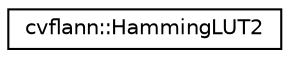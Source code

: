 digraph "Graphical Class Hierarchy"
{
 // LATEX_PDF_SIZE
  edge [fontname="Helvetica",fontsize="10",labelfontname="Helvetica",labelfontsize="10"];
  node [fontname="Helvetica",fontsize="10",shape=record];
  rankdir="LR";
  Node0 [label="cvflann::HammingLUT2",height=0.2,width=0.4,color="black", fillcolor="white", style="filled",URL="$structcvflann_1_1_hamming_l_u_t2.html",tooltip=" "];
}
